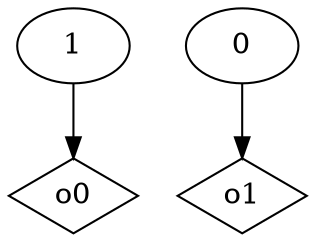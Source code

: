 digraph G {
n1 [label="1"];
n2 [label="o0",shape="diamond"];
n4 [label="0"];
n5 [label="o1",shape="diamond"];
n1 -> n2
n4 -> n5
}